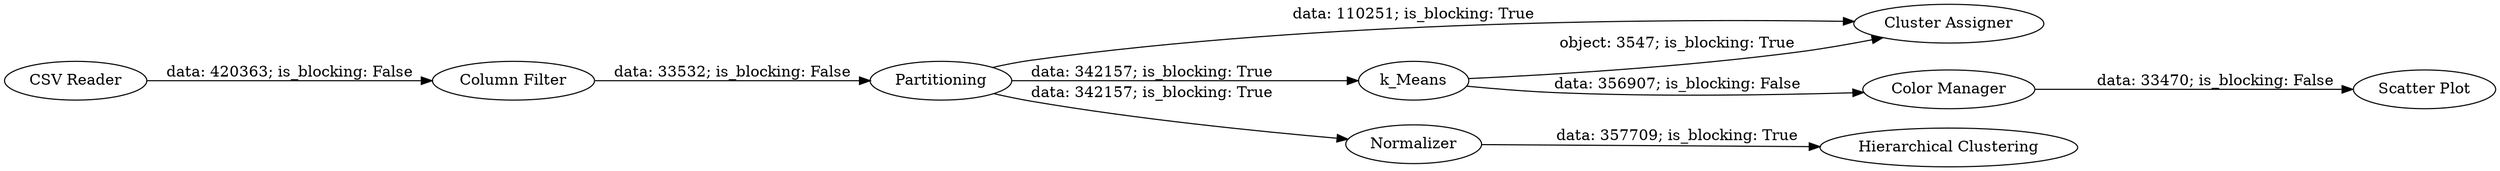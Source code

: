 digraph {
	"-3625245764180787852_5" [label="Cluster Assigner"]
	"-3625245764180787852_3" [label=k_Means]
	"-3625245764180787852_15" [label="Column Filter"]
	"-3625245764180787852_23" [label="Scatter Plot"]
	"-3625245764180787852_1" [label="CSV Reader"]
	"-3625245764180787852_9" [label=Normalizer]
	"-3625245764180787852_4" [label=Partitioning]
	"-3625245764180787852_10" [label="Hierarchical Clustering"]
	"-3625245764180787852_6" [label="Color Manager"]
	"-3625245764180787852_6" -> "-3625245764180787852_23" [label="data: 33470; is_blocking: False"]
	"-3625245764180787852_15" -> "-3625245764180787852_4" [label="data: 33532; is_blocking: False"]
	"-3625245764180787852_9" -> "-3625245764180787852_10" [label="data: 357709; is_blocking: True"]
	"-3625245764180787852_4" -> "-3625245764180787852_3" [label="data: 342157; is_blocking: True"]
	"-3625245764180787852_4" -> "-3625245764180787852_9" [label="data: 342157; is_blocking: True"]
	"-3625245764180787852_3" -> "-3625245764180787852_6" [label="data: 356907; is_blocking: False"]
	"-3625245764180787852_3" -> "-3625245764180787852_5" [label="object: 3547; is_blocking: True"]
	"-3625245764180787852_1" -> "-3625245764180787852_15" [label="data: 420363; is_blocking: False"]
	"-3625245764180787852_4" -> "-3625245764180787852_5" [label="data: 110251; is_blocking: True"]
	rankdir=LR
}
